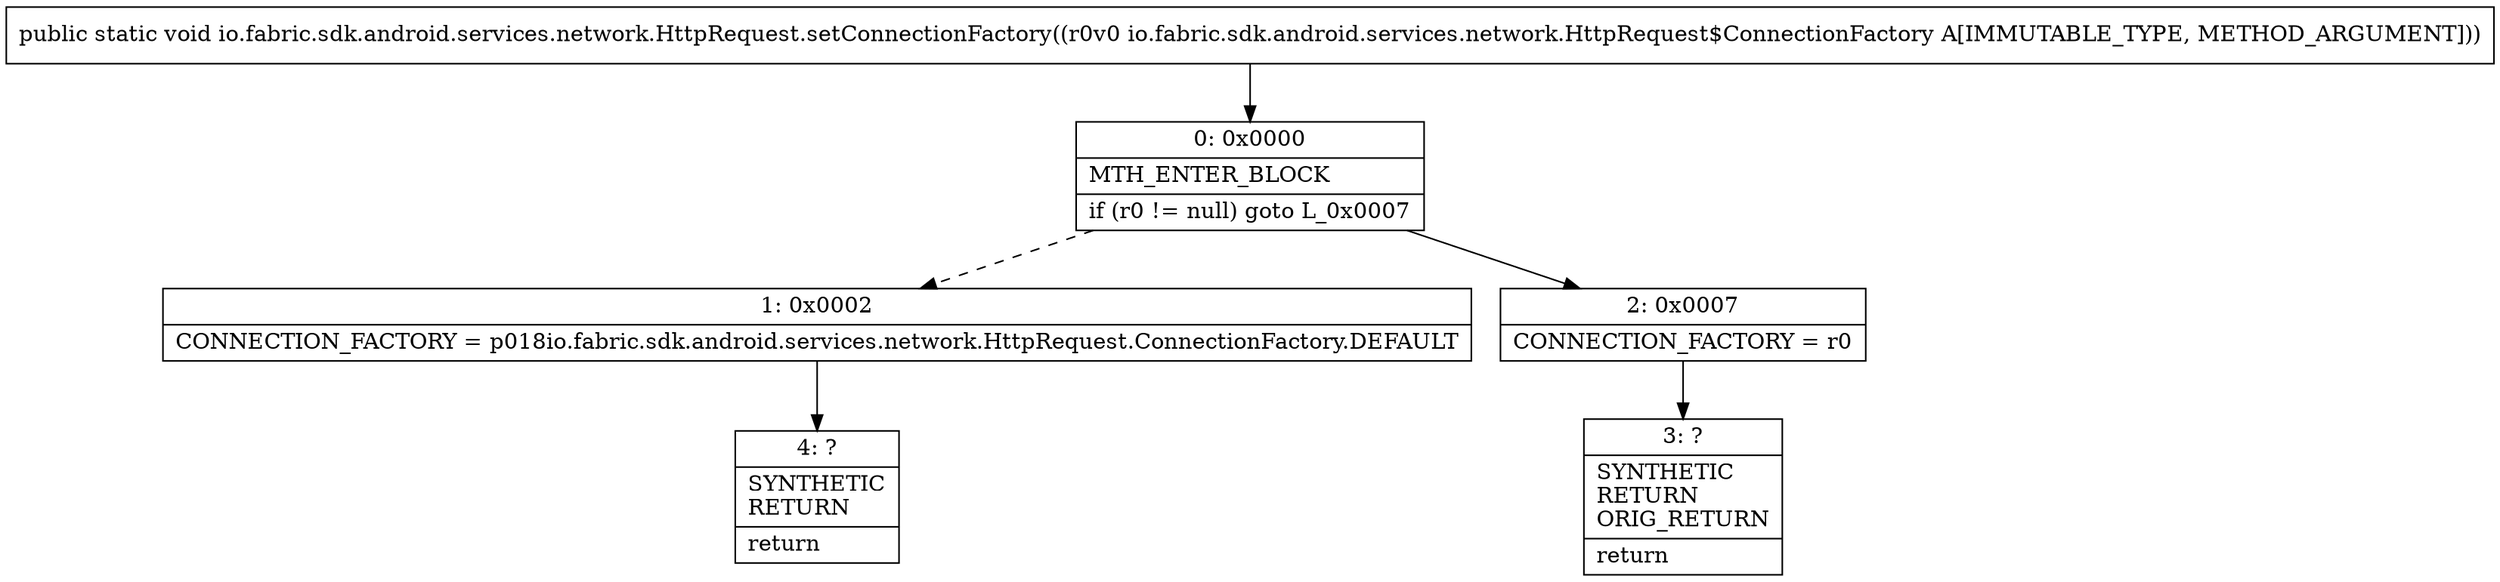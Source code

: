 digraph "CFG forio.fabric.sdk.android.services.network.HttpRequest.setConnectionFactory(Lio\/fabric\/sdk\/android\/services\/network\/HttpRequest$ConnectionFactory;)V" {
Node_0 [shape=record,label="{0\:\ 0x0000|MTH_ENTER_BLOCK\l|if (r0 != null) goto L_0x0007\l}"];
Node_1 [shape=record,label="{1\:\ 0x0002|CONNECTION_FACTORY = p018io.fabric.sdk.android.services.network.HttpRequest.ConnectionFactory.DEFAULT\l}"];
Node_2 [shape=record,label="{2\:\ 0x0007|CONNECTION_FACTORY = r0\l}"];
Node_3 [shape=record,label="{3\:\ ?|SYNTHETIC\lRETURN\lORIG_RETURN\l|return\l}"];
Node_4 [shape=record,label="{4\:\ ?|SYNTHETIC\lRETURN\l|return\l}"];
MethodNode[shape=record,label="{public static void io.fabric.sdk.android.services.network.HttpRequest.setConnectionFactory((r0v0 io.fabric.sdk.android.services.network.HttpRequest$ConnectionFactory A[IMMUTABLE_TYPE, METHOD_ARGUMENT])) }"];
MethodNode -> Node_0;
Node_0 -> Node_1[style=dashed];
Node_0 -> Node_2;
Node_1 -> Node_4;
Node_2 -> Node_3;
}

